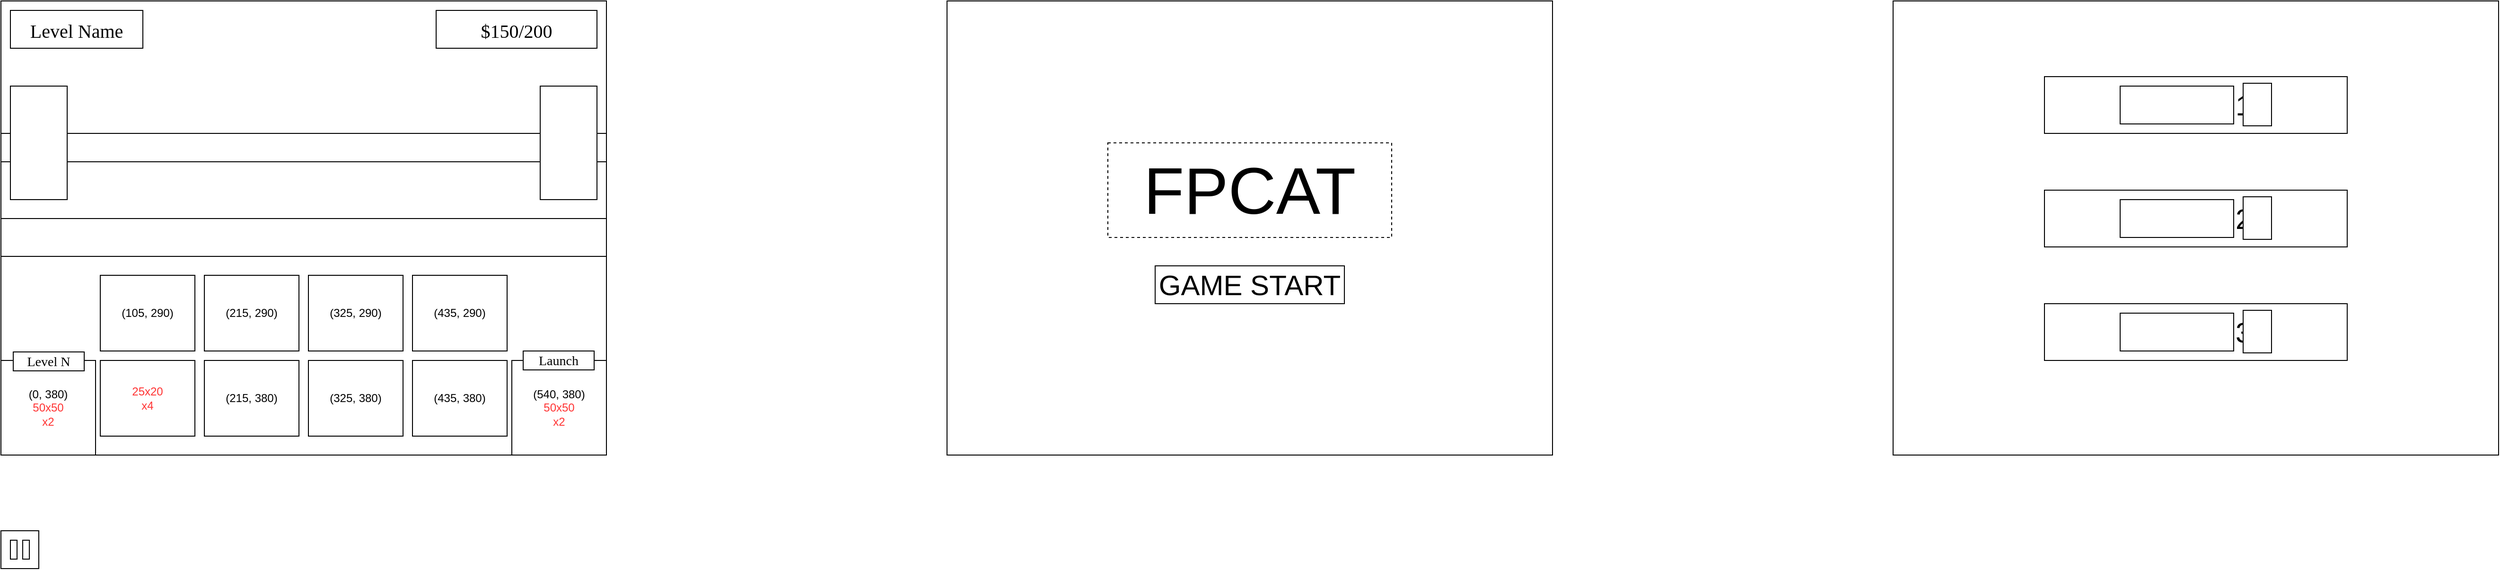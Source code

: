 <mxfile version="24.7.17">
  <diagram name="Page-1" id="tBIAlemMxgHySIvlNtww">
    <mxGraphModel dx="892" dy="646" grid="1" gridSize="10" guides="1" tooltips="1" connect="1" arrows="1" fold="1" page="1" pageScale="1" pageWidth="1920" pageHeight="1200" math="0" shadow="0">
      <root>
        <mxCell id="0" />
        <mxCell id="1" parent="0" />
        <mxCell id="5hbl4wRv4H9p2pOyox1n-1" value="" style="rounded=0;whiteSpace=wrap;html=1;fillColor=none;" parent="1" vertex="1">
          <mxGeometry width="640" height="480" as="geometry" />
        </mxCell>
        <mxCell id="5hbl4wRv4H9p2pOyox1n-37" value="" style="rounded=0;whiteSpace=wrap;html=1;" parent="1" vertex="1">
          <mxGeometry y="140" width="640" height="130" as="geometry" />
        </mxCell>
        <mxCell id="5hbl4wRv4H9p2pOyox1n-2" value="" style="rounded=0;whiteSpace=wrap;html=1;" parent="1" vertex="1">
          <mxGeometry y="270" width="640" height="210" as="geometry" />
        </mxCell>
        <mxCell id="5hbl4wRv4H9p2pOyox1n-3" value="&lt;div&gt;(0, 380)&lt;/div&gt;&lt;font color=&quot;#ff3333&quot;&gt;50x50&lt;/font&gt;&lt;br&gt;&lt;div&gt;&lt;font color=&quot;#ff3333&quot;&gt;x2&lt;/font&gt;&lt;/div&gt;" style="whiteSpace=wrap;html=1;aspect=fixed;" parent="1" vertex="1">
          <mxGeometry y="380" width="100" height="100" as="geometry" />
        </mxCell>
        <mxCell id="5hbl4wRv4H9p2pOyox1n-4" value="&lt;div&gt;(540, 380)&lt;font color=&quot;#ff3333&quot;&gt;&lt;br&gt;&lt;/font&gt;&lt;/div&gt;&lt;font color=&quot;#ff3333&quot;&gt;50x50&lt;/font&gt;&lt;br&gt;&lt;div&gt;&lt;font color=&quot;#ff3333&quot;&gt;x2&lt;/font&gt;&lt;/div&gt;" style="whiteSpace=wrap;html=1;aspect=fixed;" parent="1" vertex="1">
          <mxGeometry x="540" y="380" width="100" height="100" as="geometry" />
        </mxCell>
        <mxCell id="5hbl4wRv4H9p2pOyox1n-6" value="(105, 290)" style="rounded=0;whiteSpace=wrap;html=1;" parent="1" vertex="1">
          <mxGeometry x="105" y="290" width="100" height="80" as="geometry" />
        </mxCell>
        <mxCell id="5hbl4wRv4H9p2pOyox1n-7" value="(215, 290)" style="rounded=0;whiteSpace=wrap;html=1;" parent="1" vertex="1">
          <mxGeometry x="215" y="290" width="100" height="80" as="geometry" />
        </mxCell>
        <mxCell id="5hbl4wRv4H9p2pOyox1n-10" value="(325, 290)" style="rounded=0;whiteSpace=wrap;html=1;" parent="1" vertex="1">
          <mxGeometry x="325" y="290" width="100" height="80" as="geometry" />
        </mxCell>
        <mxCell id="5hbl4wRv4H9p2pOyox1n-11" value="(435, 290)" style="rounded=0;whiteSpace=wrap;html=1;" parent="1" vertex="1">
          <mxGeometry x="435" y="290" width="100" height="80" as="geometry" />
        </mxCell>
        <mxCell id="5hbl4wRv4H9p2pOyox1n-12" value="&lt;font color=&quot;#ff3333&quot;&gt;25x20&lt;/font&gt;&lt;div&gt;&lt;font color=&quot;#ff3333&quot;&gt;x4&lt;/font&gt;&lt;/div&gt;" style="rounded=0;whiteSpace=wrap;html=1;" parent="1" vertex="1">
          <mxGeometry x="105" y="380" width="100" height="80" as="geometry" />
        </mxCell>
        <mxCell id="5hbl4wRv4H9p2pOyox1n-13" value="(215, 380)" style="rounded=0;whiteSpace=wrap;html=1;" parent="1" vertex="1">
          <mxGeometry x="215" y="380" width="100" height="80" as="geometry" />
        </mxCell>
        <mxCell id="5hbl4wRv4H9p2pOyox1n-14" value="(325, 380)" style="rounded=0;whiteSpace=wrap;html=1;" parent="1" vertex="1">
          <mxGeometry x="325" y="380" width="100" height="80" as="geometry" />
        </mxCell>
        <mxCell id="5hbl4wRv4H9p2pOyox1n-15" value="(435, 380)" style="rounded=0;whiteSpace=wrap;html=1;" parent="1" vertex="1">
          <mxGeometry x="435" y="380" width="100" height="80" as="geometry" />
        </mxCell>
        <mxCell id="5hbl4wRv4H9p2pOyox1n-19" value="&lt;p style=&quot;line-height: 0%; margin-top: 18px; margin-bottom: 12px;&quot;&gt;&lt;font style=&quot;font-size: 20px;&quot; face=&quot;Fira Code&quot;&gt;$150/200&lt;/font&gt;&lt;/p&gt;" style="rounded=0;whiteSpace=wrap;html=1;align=center;" parent="1" vertex="1">
          <mxGeometry x="460" y="10" width="170" height="40" as="geometry" />
        </mxCell>
        <mxCell id="5hbl4wRv4H9p2pOyox1n-21" value="&lt;p style=&quot;line-height: 0%; margin-top: 18px; margin-bottom: 12px;&quot;&gt;&lt;font face=&quot;Fira Code&quot;&gt;&lt;span style=&quot;font-size: 20px;&quot;&gt;Level Name&lt;/span&gt;&lt;/font&gt;&lt;/p&gt;" style="rounded=0;whiteSpace=wrap;html=1;align=center;" parent="1" vertex="1">
          <mxGeometry x="10" y="10" width="140" height="40" as="geometry" />
        </mxCell>
        <mxCell id="5hbl4wRv4H9p2pOyox1n-22" value="&lt;p style=&quot;line-height: 0%; margin-top: 12px; margin-bottom: 12px; font-size: 14px;&quot;&gt;&lt;font style=&quot;font-size: 14px;&quot; face=&quot;Fira Code&quot;&gt;&lt;span style=&quot;font-size: 14px;&quot;&gt;Level N&lt;/span&gt;&lt;/font&gt;&lt;/p&gt;" style="rounded=0;whiteSpace=wrap;html=1;align=center;fontSize=14;spacing=0;" parent="1" vertex="1">
          <mxGeometry x="13" y="371" width="75" height="20" as="geometry" />
        </mxCell>
        <mxCell id="5hbl4wRv4H9p2pOyox1n-23" value="&lt;p style=&quot;line-height: 0%; margin-top: 12px; margin-bottom: 12px; font-size: 14px;&quot;&gt;&lt;font face=&quot;Fira Code&quot;&gt;Launch&lt;/font&gt;&lt;/p&gt;" style="rounded=0;whiteSpace=wrap;html=1;align=center;fontSize=14;spacing=0;" parent="1" vertex="1">
          <mxGeometry x="552" y="370" width="75" height="20" as="geometry" />
        </mxCell>
        <mxCell id="5hbl4wRv4H9p2pOyox1n-34" value="" style="rounded=0;whiteSpace=wrap;html=1;" parent="1" vertex="1">
          <mxGeometry y="170" width="640" height="60" as="geometry" />
        </mxCell>
        <mxCell id="5hbl4wRv4H9p2pOyox1n-35" value="" style="rounded=0;whiteSpace=wrap;html=1;" parent="1" vertex="1">
          <mxGeometry x="10" y="90" width="60" height="120" as="geometry" />
        </mxCell>
        <mxCell id="5hbl4wRv4H9p2pOyox1n-41" value="" style="rounded=0;whiteSpace=wrap;html=1;fillColor=none;" parent="1" vertex="1">
          <mxGeometry x="1000" width="640" height="480" as="geometry" />
        </mxCell>
        <mxCell id="5hbl4wRv4H9p2pOyox1n-42" value="&lt;font style=&quot;font-size: 70px;&quot;&gt;FPCAT&lt;/font&gt;" style="rounded=0;whiteSpace=wrap;html=1;fillColor=none;strokeColor=default;dashed=1;fontSize=70;" parent="1" vertex="1">
          <mxGeometry x="1170" y="150" width="300" height="100" as="geometry" />
        </mxCell>
        <mxCell id="5hbl4wRv4H9p2pOyox1n-43" value="&lt;font style=&quot;font-size: 30px;&quot;&gt;GAME START&lt;/font&gt;" style="rounded=0;whiteSpace=wrap;html=1;fontSize=30;" parent="1" vertex="1">
          <mxGeometry x="1220" y="280" width="200" height="40" as="geometry" />
        </mxCell>
        <mxCell id="5hbl4wRv4H9p2pOyox1n-44" value="" style="rounded=0;whiteSpace=wrap;html=1;fillColor=none;" parent="1" vertex="1">
          <mxGeometry x="2000" width="640" height="480" as="geometry" />
        </mxCell>
        <mxCell id="5hbl4wRv4H9p2pOyox1n-45" value="&lt;font style=&quot;font-size: 30px;&quot;&gt;LEVEL 1&lt;/font&gt;" style="rounded=0;whiteSpace=wrap;html=1;fontSize=30;" parent="1" vertex="1">
          <mxGeometry x="2160" y="80" width="320" height="60" as="geometry" />
        </mxCell>
        <mxCell id="5hbl4wRv4H9p2pOyox1n-46" value="&lt;font style=&quot;font-size: 30px;&quot;&gt;LEVEL 2&lt;/font&gt;" style="rounded=0;whiteSpace=wrap;html=1;fontSize=30;" parent="1" vertex="1">
          <mxGeometry x="2160" y="200" width="320" height="60" as="geometry" />
        </mxCell>
        <mxCell id="5hbl4wRv4H9p2pOyox1n-47" value="&lt;font style=&quot;font-size: 30px;&quot;&gt;LEVEL 3&lt;/font&gt;" style="rounded=0;whiteSpace=wrap;html=1;fontSize=30;" parent="1" vertex="1">
          <mxGeometry x="2160" y="320" width="320" height="60" as="geometry" />
        </mxCell>
        <mxCell id="ETrDcm9MjgiIdxkNHR-V-7" value="" style="rounded=0;whiteSpace=wrap;html=1;" vertex="1" parent="1">
          <mxGeometry x="2240" y="90" width="120" height="40" as="geometry" />
        </mxCell>
        <mxCell id="ETrDcm9MjgiIdxkNHR-V-8" value="" style="rounded=0;whiteSpace=wrap;html=1;" vertex="1" parent="1">
          <mxGeometry x="2370" y="87" width="30" height="45" as="geometry" />
        </mxCell>
        <mxCell id="ETrDcm9MjgiIdxkNHR-V-9" value="" style="rounded=0;whiteSpace=wrap;html=1;" vertex="1" parent="1">
          <mxGeometry x="2240" y="210" width="120" height="40" as="geometry" />
        </mxCell>
        <mxCell id="ETrDcm9MjgiIdxkNHR-V-11" value="" style="rounded=0;whiteSpace=wrap;html=1;" vertex="1" parent="1">
          <mxGeometry x="2240" y="330" width="120" height="40" as="geometry" />
        </mxCell>
        <mxCell id="ETrDcm9MjgiIdxkNHR-V-13" value="" style="rounded=0;whiteSpace=wrap;html=1;" vertex="1" parent="1">
          <mxGeometry x="2370" y="207" width="30" height="45" as="geometry" />
        </mxCell>
        <mxCell id="ETrDcm9MjgiIdxkNHR-V-14" value="" style="rounded=0;whiteSpace=wrap;html=1;" vertex="1" parent="1">
          <mxGeometry x="2370" y="327" width="30" height="45" as="geometry" />
        </mxCell>
        <mxCell id="ETrDcm9MjgiIdxkNHR-V-15" value="" style="group" vertex="1" connectable="0" parent="1">
          <mxGeometry y="560" width="40" height="40" as="geometry" />
        </mxCell>
        <mxCell id="5hbl4wRv4H9p2pOyox1n-52" value="" style="rounded=0;whiteSpace=wrap;html=1;" parent="ETrDcm9MjgiIdxkNHR-V-15" vertex="1">
          <mxGeometry width="40" height="40" as="geometry" />
        </mxCell>
        <mxCell id="5hbl4wRv4H9p2pOyox1n-38" value="" style="rounded=0;whiteSpace=wrap;html=1;" parent="ETrDcm9MjgiIdxkNHR-V-15" vertex="1">
          <mxGeometry x="10" y="10" width="7" height="20" as="geometry" />
        </mxCell>
        <mxCell id="5hbl4wRv4H9p2pOyox1n-39" value="" style="rounded=0;whiteSpace=wrap;html=1;" parent="ETrDcm9MjgiIdxkNHR-V-15" vertex="1">
          <mxGeometry x="23" y="10" width="7" height="20" as="geometry" />
        </mxCell>
        <mxCell id="ETrDcm9MjgiIdxkNHR-V-18" value="" style="rounded=0;whiteSpace=wrap;html=1;" vertex="1" parent="1">
          <mxGeometry x="570" y="90" width="60" height="120" as="geometry" />
        </mxCell>
      </root>
    </mxGraphModel>
  </diagram>
</mxfile>
